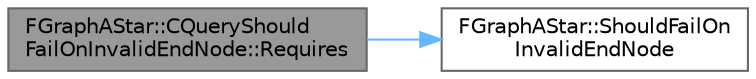 digraph "FGraphAStar::CQueryShouldFailOnInvalidEndNode::Requires"
{
 // INTERACTIVE_SVG=YES
 // LATEX_PDF_SIZE
  bgcolor="transparent";
  edge [fontname=Helvetica,fontsize=10,labelfontname=Helvetica,labelfontsize=10];
  node [fontname=Helvetica,fontsize=10,shape=box,height=0.2,width=0.4];
  rankdir="LR";
  Node1 [id="Node000001",label="FGraphAStar::CQueryShould\lFailOnInvalidEndNode::Requires",height=0.2,width=0.4,color="gray40", fillcolor="grey60", style="filled", fontcolor="black",tooltip=" "];
  Node1 -> Node2 [id="edge1_Node000001_Node000002",color="steelblue1",style="solid",tooltip=" "];
  Node2 [id="Node000002",label="FGraphAStar::ShouldFailOn\lInvalidEndNode",height=0.2,width=0.4,color="grey40", fillcolor="white", style="filled",URL="$db/df6/structFGraphAStar.html#aee29df77032a5a3f249670987d16f40a",tooltip=" "];
}
